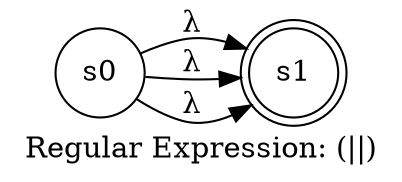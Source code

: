 digraph finite_state_machine {
	label="Regular Expression: (||)";
	rankdir=LR;
	size="8,5"
	node [shape = doublecircle]; s1;
	node [shape = circle];
	s0 -> s1 [ label = "λ" ];
	s0 -> s1 [ label = "λ" ];
	s0 -> s1 [ label = "λ" ];
}
